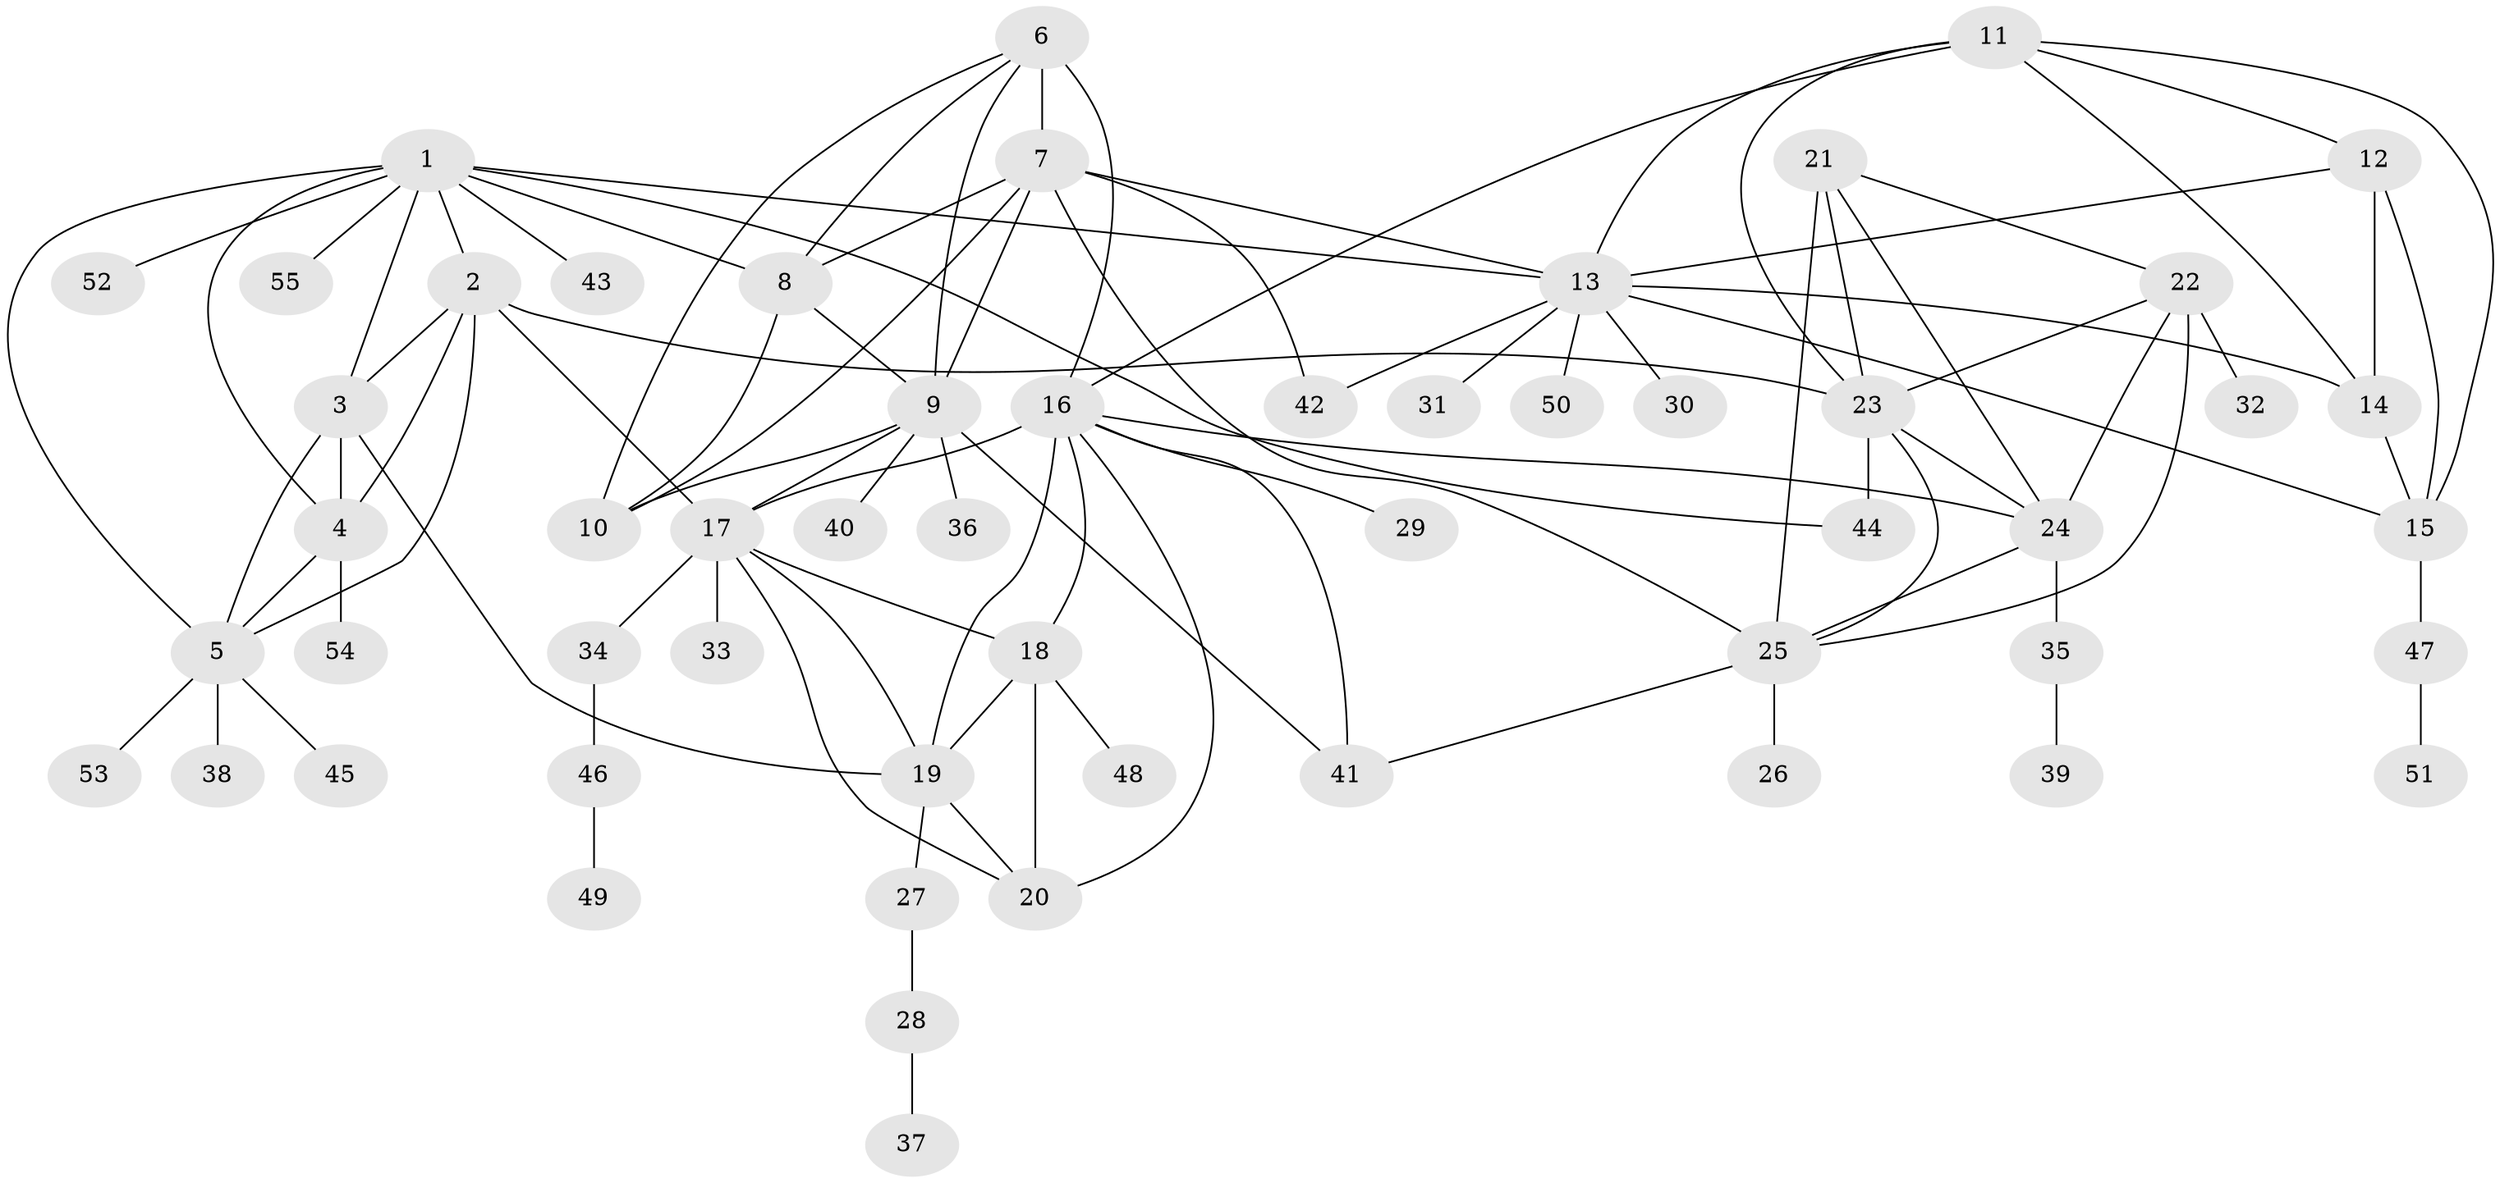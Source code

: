 // original degree distribution, {11: 0.03669724770642202, 5: 0.027522935779816515, 6: 0.045871559633027525, 8: 0.03669724770642202, 4: 0.027522935779816515, 10: 0.027522935779816515, 7: 0.03669724770642202, 2: 0.1651376146788991, 1: 0.5596330275229358, 3: 0.03669724770642202}
// Generated by graph-tools (version 1.1) at 2025/37/03/09/25 02:37:31]
// undirected, 55 vertices, 96 edges
graph export_dot {
graph [start="1"]
  node [color=gray90,style=filled];
  1;
  2;
  3;
  4;
  5;
  6;
  7;
  8;
  9;
  10;
  11;
  12;
  13;
  14;
  15;
  16;
  17;
  18;
  19;
  20;
  21;
  22;
  23;
  24;
  25;
  26;
  27;
  28;
  29;
  30;
  31;
  32;
  33;
  34;
  35;
  36;
  37;
  38;
  39;
  40;
  41;
  42;
  43;
  44;
  45;
  46;
  47;
  48;
  49;
  50;
  51;
  52;
  53;
  54;
  55;
  1 -- 2 [weight=1.0];
  1 -- 3 [weight=1.0];
  1 -- 4 [weight=1.0];
  1 -- 5 [weight=1.0];
  1 -- 8 [weight=1.0];
  1 -- 13 [weight=1.0];
  1 -- 43 [weight=1.0];
  1 -- 44 [weight=1.0];
  1 -- 52 [weight=1.0];
  1 -- 55 [weight=1.0];
  2 -- 3 [weight=1.0];
  2 -- 4 [weight=3.0];
  2 -- 5 [weight=1.0];
  2 -- 17 [weight=1.0];
  2 -- 23 [weight=1.0];
  3 -- 4 [weight=1.0];
  3 -- 5 [weight=1.0];
  3 -- 19 [weight=1.0];
  4 -- 5 [weight=1.0];
  4 -- 54 [weight=1.0];
  5 -- 38 [weight=1.0];
  5 -- 45 [weight=1.0];
  5 -- 53 [weight=1.0];
  6 -- 7 [weight=4.0];
  6 -- 8 [weight=1.0];
  6 -- 9 [weight=1.0];
  6 -- 10 [weight=1.0];
  6 -- 16 [weight=1.0];
  7 -- 8 [weight=1.0];
  7 -- 9 [weight=1.0];
  7 -- 10 [weight=1.0];
  7 -- 13 [weight=1.0];
  7 -- 25 [weight=1.0];
  7 -- 42 [weight=1.0];
  8 -- 9 [weight=1.0];
  8 -- 10 [weight=1.0];
  9 -- 10 [weight=1.0];
  9 -- 17 [weight=1.0];
  9 -- 36 [weight=1.0];
  9 -- 40 [weight=2.0];
  9 -- 41 [weight=1.0];
  11 -- 12 [weight=1.0];
  11 -- 13 [weight=1.0];
  11 -- 14 [weight=1.0];
  11 -- 15 [weight=1.0];
  11 -- 16 [weight=1.0];
  11 -- 23 [weight=1.0];
  12 -- 13 [weight=1.0];
  12 -- 14 [weight=3.0];
  12 -- 15 [weight=1.0];
  13 -- 14 [weight=1.0];
  13 -- 15 [weight=1.0];
  13 -- 30 [weight=1.0];
  13 -- 31 [weight=1.0];
  13 -- 42 [weight=1.0];
  13 -- 50 [weight=1.0];
  14 -- 15 [weight=1.0];
  15 -- 47 [weight=1.0];
  16 -- 17 [weight=1.0];
  16 -- 18 [weight=1.0];
  16 -- 19 [weight=1.0];
  16 -- 20 [weight=1.0];
  16 -- 24 [weight=1.0];
  16 -- 29 [weight=1.0];
  16 -- 41 [weight=2.0];
  17 -- 18 [weight=1.0];
  17 -- 19 [weight=1.0];
  17 -- 20 [weight=1.0];
  17 -- 33 [weight=2.0];
  17 -- 34 [weight=1.0];
  18 -- 19 [weight=1.0];
  18 -- 20 [weight=1.0];
  18 -- 48 [weight=1.0];
  19 -- 20 [weight=1.0];
  19 -- 27 [weight=1.0];
  21 -- 22 [weight=1.0];
  21 -- 23 [weight=1.0];
  21 -- 24 [weight=1.0];
  21 -- 25 [weight=3.0];
  22 -- 23 [weight=1.0];
  22 -- 24 [weight=1.0];
  22 -- 25 [weight=1.0];
  22 -- 32 [weight=5.0];
  23 -- 24 [weight=1.0];
  23 -- 25 [weight=1.0];
  23 -- 44 [weight=1.0];
  24 -- 25 [weight=1.0];
  24 -- 35 [weight=2.0];
  25 -- 26 [weight=1.0];
  25 -- 41 [weight=1.0];
  27 -- 28 [weight=2.0];
  28 -- 37 [weight=1.0];
  34 -- 46 [weight=1.0];
  35 -- 39 [weight=1.0];
  46 -- 49 [weight=1.0];
  47 -- 51 [weight=1.0];
}
